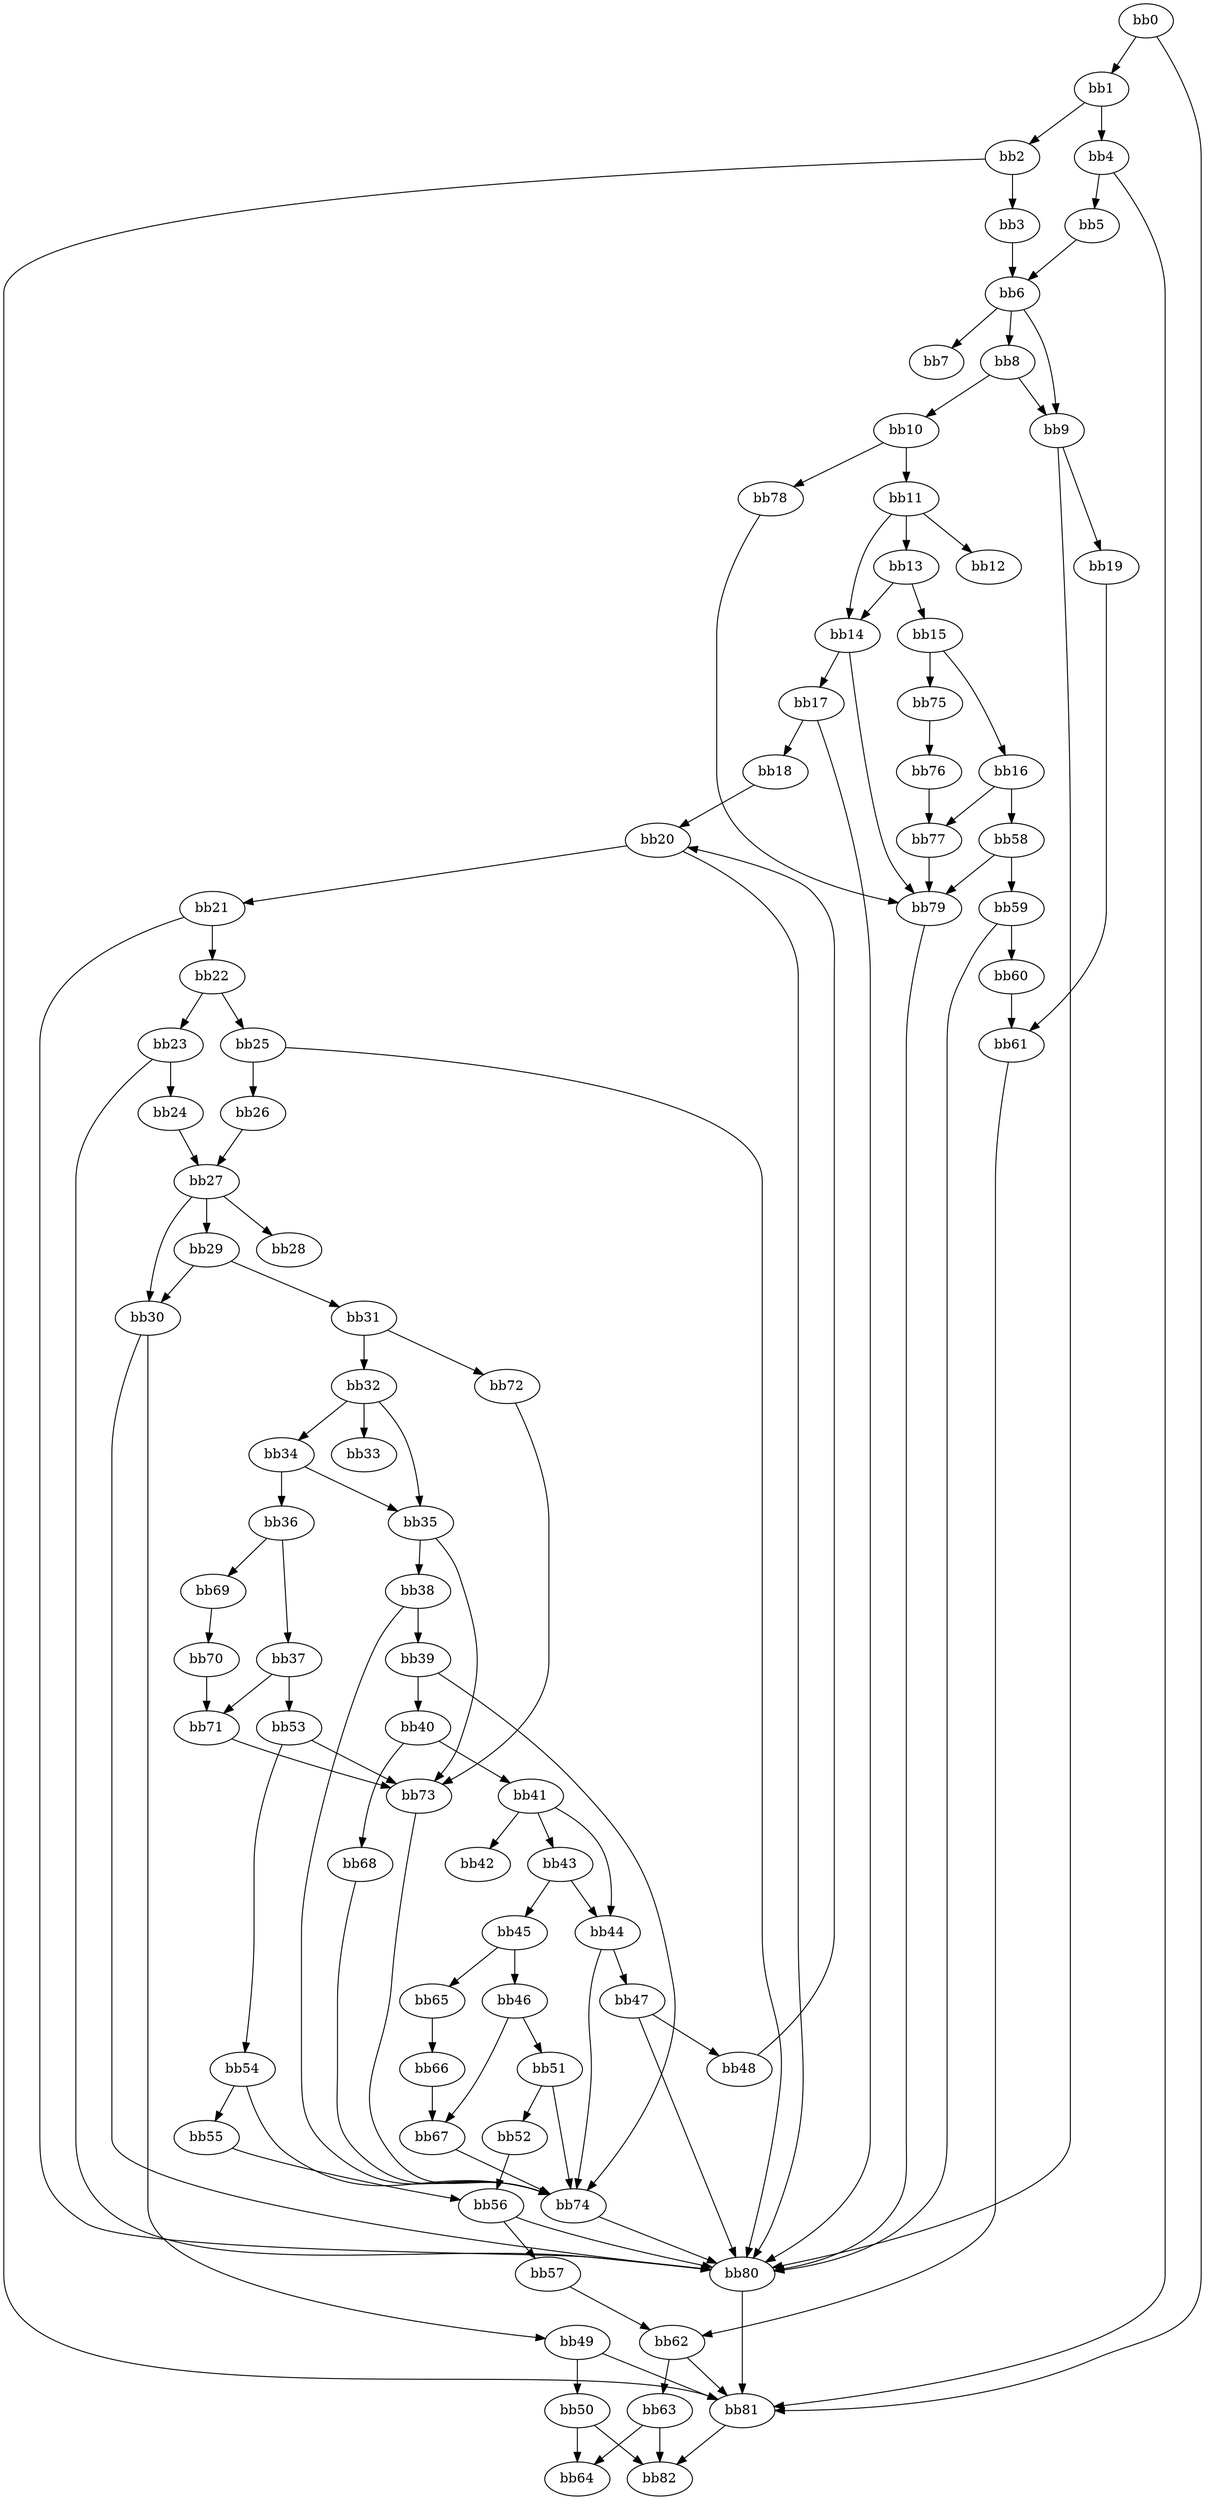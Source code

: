 digraph {
    0 [ label = "bb0\l" ]
    1 [ label = "bb1\l" ]
    2 [ label = "bb2\l" ]
    3 [ label = "bb3\l" ]
    4 [ label = "bb4\l" ]
    5 [ label = "bb5\l" ]
    6 [ label = "bb6\l" ]
    7 [ label = "bb7\l" ]
    8 [ label = "bb8\l" ]
    9 [ label = "bb9\l" ]
    10 [ label = "bb10\l" ]
    11 [ label = "bb11\l" ]
    12 [ label = "bb12\l" ]
    13 [ label = "bb13\l" ]
    14 [ label = "bb14\l" ]
    15 [ label = "bb15\l" ]
    16 [ label = "bb16\l" ]
    17 [ label = "bb17\l" ]
    18 [ label = "bb18\l" ]
    19 [ label = "bb19\l" ]
    20 [ label = "bb20\l" ]
    21 [ label = "bb21\l" ]
    22 [ label = "bb22\l" ]
    23 [ label = "bb23\l" ]
    24 [ label = "bb24\l" ]
    25 [ label = "bb25\l" ]
    26 [ label = "bb26\l" ]
    27 [ label = "bb27\l" ]
    28 [ label = "bb28\l" ]
    29 [ label = "bb29\l" ]
    30 [ label = "bb30\l" ]
    31 [ label = "bb31\l" ]
    32 [ label = "bb32\l" ]
    33 [ label = "bb33\l" ]
    34 [ label = "bb34\l" ]
    35 [ label = "bb35\l" ]
    36 [ label = "bb36\l" ]
    37 [ label = "bb37\l" ]
    38 [ label = "bb38\l" ]
    39 [ label = "bb39\l" ]
    40 [ label = "bb40\l" ]
    41 [ label = "bb41\l" ]
    42 [ label = "bb42\l" ]
    43 [ label = "bb43\l" ]
    44 [ label = "bb44\l" ]
    45 [ label = "bb45\l" ]
    46 [ label = "bb46\l" ]
    47 [ label = "bb47\l" ]
    48 [ label = "bb48\l" ]
    49 [ label = "bb49\l" ]
    50 [ label = "bb50\l" ]
    51 [ label = "bb51\l" ]
    52 [ label = "bb52\l" ]
    53 [ label = "bb53\l" ]
    54 [ label = "bb54\l" ]
    55 [ label = "bb55\l" ]
    56 [ label = "bb56\l" ]
    57 [ label = "bb57\l" ]
    58 [ label = "bb58\l" ]
    59 [ label = "bb59\l" ]
    60 [ label = "bb60\l" ]
    61 [ label = "bb61\l" ]
    62 [ label = "bb62\l" ]
    63 [ label = "bb63\l" ]
    64 [ label = "bb64\l" ]
    65 [ label = "bb65\l" ]
    66 [ label = "bb66\l" ]
    67 [ label = "bb67\l" ]
    68 [ label = "bb68\l" ]
    69 [ label = "bb69\l" ]
    70 [ label = "bb70\l" ]
    71 [ label = "bb71\l" ]
    72 [ label = "bb72\l" ]
    73 [ label = "bb73\l" ]
    74 [ label = "bb74\l" ]
    75 [ label = "bb75\l" ]
    76 [ label = "bb76\l" ]
    77 [ label = "bb77\l" ]
    78 [ label = "bb78\l" ]
    79 [ label = "bb79\l" ]
    80 [ label = "bb80\l" ]
    81 [ label = "bb81\l" ]
    82 [ label = "bb82\l" ]
    0 -> 1 [ ]
    0 -> 81 [ ]
    1 -> 2 [ ]
    1 -> 4 [ ]
    2 -> 3 [ ]
    2 -> 81 [ ]
    3 -> 6 [ ]
    4 -> 5 [ ]
    4 -> 81 [ ]
    5 -> 6 [ ]
    6 -> 7 [ ]
    6 -> 8 [ ]
    6 -> 9 [ ]
    8 -> 9 [ ]
    8 -> 10 [ ]
    9 -> 19 [ ]
    9 -> 80 [ ]
    10 -> 11 [ ]
    10 -> 78 [ ]
    11 -> 12 [ ]
    11 -> 13 [ ]
    11 -> 14 [ ]
    13 -> 14 [ ]
    13 -> 15 [ ]
    14 -> 17 [ ]
    14 -> 79 [ ]
    15 -> 16 [ ]
    15 -> 75 [ ]
    16 -> 58 [ ]
    16 -> 77 [ ]
    17 -> 18 [ ]
    17 -> 80 [ ]
    18 -> 20 [ ]
    19 -> 61 [ ]
    20 -> 21 [ ]
    20 -> 80 [ ]
    21 -> 22 [ ]
    21 -> 80 [ ]
    22 -> 23 [ ]
    22 -> 25 [ ]
    23 -> 24 [ ]
    23 -> 80 [ ]
    24 -> 27 [ ]
    25 -> 26 [ ]
    25 -> 80 [ ]
    26 -> 27 [ ]
    27 -> 28 [ ]
    27 -> 29 [ ]
    27 -> 30 [ ]
    29 -> 30 [ ]
    29 -> 31 [ ]
    30 -> 49 [ ]
    30 -> 80 [ ]
    31 -> 32 [ ]
    31 -> 72 [ ]
    32 -> 33 [ ]
    32 -> 34 [ ]
    32 -> 35 [ ]
    34 -> 35 [ ]
    34 -> 36 [ ]
    35 -> 38 [ ]
    35 -> 73 [ ]
    36 -> 37 [ ]
    36 -> 69 [ ]
    37 -> 53 [ ]
    37 -> 71 [ ]
    38 -> 39 [ ]
    38 -> 74 [ ]
    39 -> 40 [ ]
    39 -> 74 [ ]
    40 -> 41 [ ]
    40 -> 68 [ ]
    41 -> 42 [ ]
    41 -> 43 [ ]
    41 -> 44 [ ]
    43 -> 44 [ ]
    43 -> 45 [ ]
    44 -> 47 [ ]
    44 -> 74 [ ]
    45 -> 46 [ ]
    45 -> 65 [ ]
    46 -> 51 [ ]
    46 -> 67 [ ]
    47 -> 48 [ ]
    47 -> 80 [ ]
    48 -> 20 [ ]
    49 -> 50 [ ]
    49 -> 81 [ ]
    50 -> 64 [ ]
    50 -> 82 [ ]
    51 -> 52 [ ]
    51 -> 74 [ ]
    52 -> 56 [ ]
    53 -> 54 [ ]
    53 -> 73 [ ]
    54 -> 55 [ ]
    54 -> 74 [ ]
    55 -> 56 [ ]
    56 -> 57 [ ]
    56 -> 80 [ ]
    57 -> 62 [ ]
    58 -> 59 [ ]
    58 -> 79 [ ]
    59 -> 60 [ ]
    59 -> 80 [ ]
    60 -> 61 [ ]
    61 -> 62 [ ]
    62 -> 63 [ ]
    62 -> 81 [ ]
    63 -> 64 [ ]
    63 -> 82 [ ]
    65 -> 66 [ ]
    66 -> 67 [ ]
    67 -> 74 [ ]
    68 -> 74 [ ]
    69 -> 70 [ ]
    70 -> 71 [ ]
    71 -> 73 [ ]
    72 -> 73 [ ]
    73 -> 74 [ ]
    74 -> 80 [ ]
    75 -> 76 [ ]
    76 -> 77 [ ]
    77 -> 79 [ ]
    78 -> 79 [ ]
    79 -> 80 [ ]
    80 -> 81 [ ]
    81 -> 82 [ ]
}

